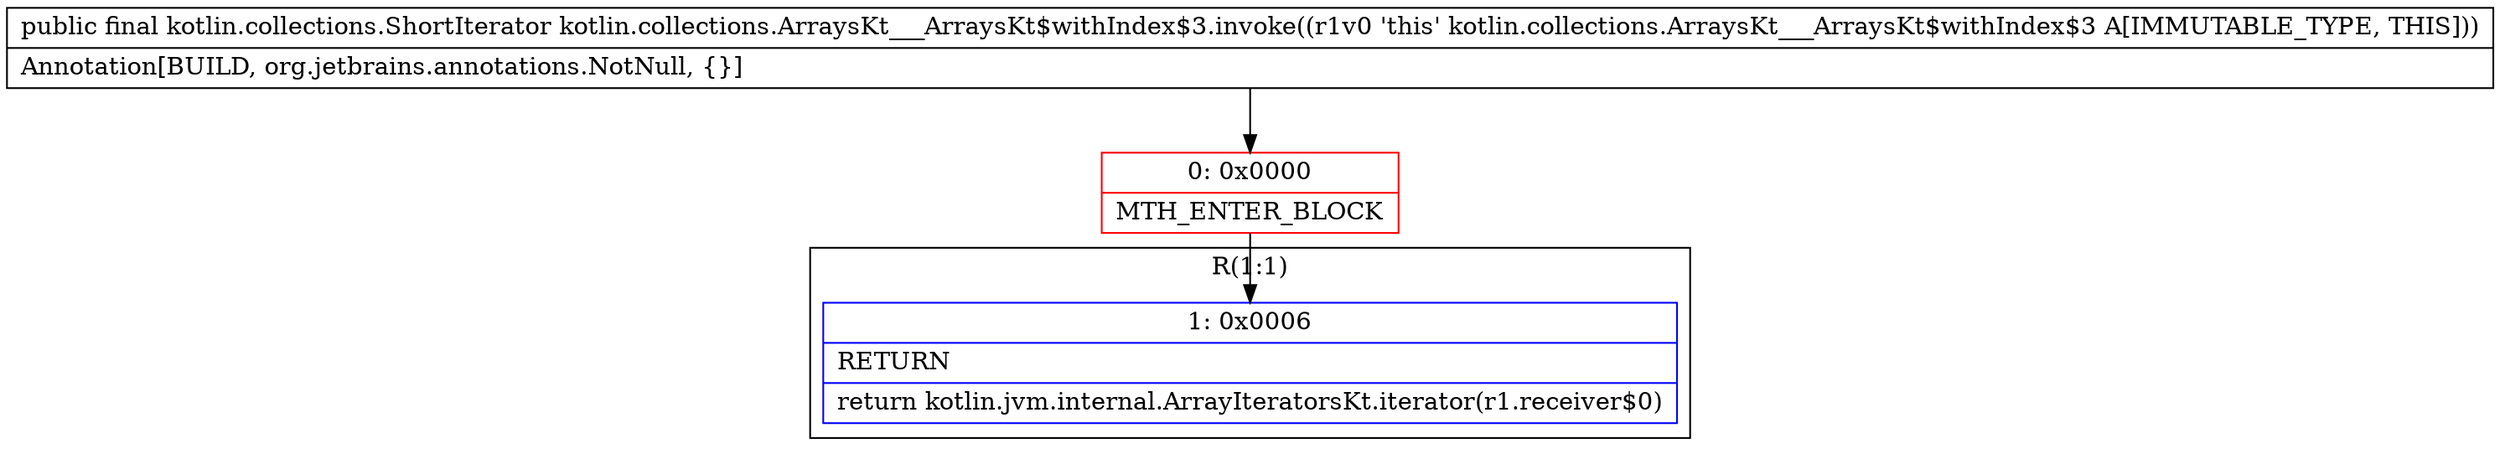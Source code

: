 digraph "CFG forkotlin.collections.ArraysKt___ArraysKt$withIndex$3.invoke()Lkotlin\/collections\/ShortIterator;" {
subgraph cluster_Region_1564136183 {
label = "R(1:1)";
node [shape=record,color=blue];
Node_1 [shape=record,label="{1\:\ 0x0006|RETURN\l|return kotlin.jvm.internal.ArrayIteratorsKt.iterator(r1.receiver$0)\l}"];
}
Node_0 [shape=record,color=red,label="{0\:\ 0x0000|MTH_ENTER_BLOCK\l}"];
MethodNode[shape=record,label="{public final kotlin.collections.ShortIterator kotlin.collections.ArraysKt___ArraysKt$withIndex$3.invoke((r1v0 'this' kotlin.collections.ArraysKt___ArraysKt$withIndex$3 A[IMMUTABLE_TYPE, THIS]))  | Annotation[BUILD, org.jetbrains.annotations.NotNull, \{\}]\l}"];
MethodNode -> Node_0;
Node_0 -> Node_1;
}

